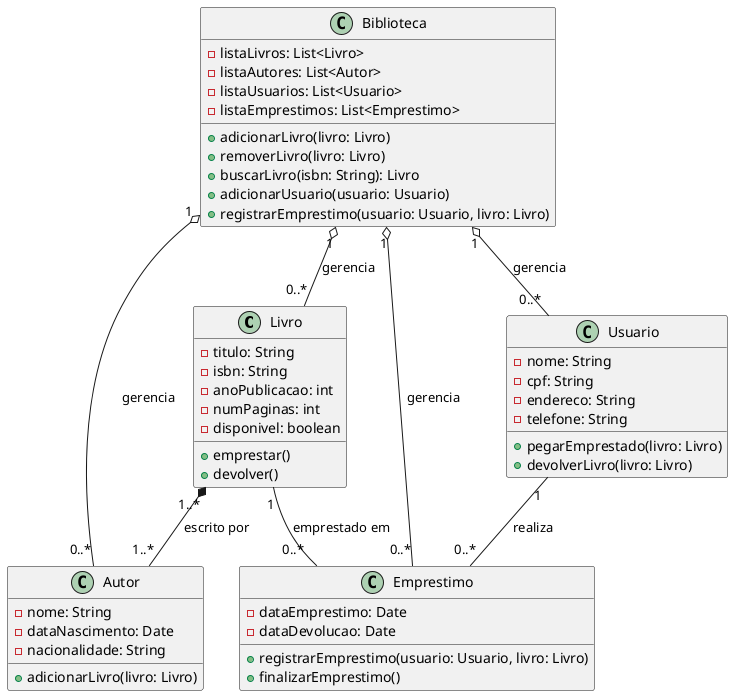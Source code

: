 @startuml Sistema de Biblioteca
' Definindo as classes
class Livro {
  - titulo: String
  - isbn: String
  - anoPublicacao: int
  - numPaginas: int
  - disponivel: boolean
  + emprestar()
  + devolver()
}

class Autor {
  - nome: String
  - dataNascimento: Date
  - nacionalidade: String
  + adicionarLivro(livro: Livro)
}

class Usuario {
  - nome: String
  - cpf: String
  - endereco: String
  - telefone: String
  + pegarEmprestado(livro: Livro)
  + devolverLivro(livro: Livro)
}

class Emprestimo {
  - dataEmprestimo: Date
  - dataDevolucao: Date
  + registrarEmprestimo(usuario: Usuario, livro: Livro)
  + finalizarEmprestimo()
}

class Biblioteca {
  - listaLivros: List<Livro>
  - listaAutores: List<Autor>
  - listaUsuarios: List<Usuario>
  - listaEmprestimos: List<Emprestimo>
  + adicionarLivro(livro: Livro)
  + removerLivro(livro: Livro)
  + buscarLivro(isbn: String): Livro
  + adicionarUsuario(usuario: Usuario)
  + registrarEmprestimo(usuario: Usuario, livro: Livro)
}

' Definindo os relacionamentos

' Composição:   *--
' Agregação:    o--
' Associação:   --
' Generalização <|--
' Dependência   ..>

Livro "1..*" *-- "1..*" Autor : escrito por
Livro "1" -- "0..*" Emprestimo : emprestado em
Usuario "1" -- "0..*" Emprestimo : realiza
Biblioteca "1" o-- "0..*" Livro : gerencia
Biblioteca "1" o-- "0..*" Autor : gerencia
Biblioteca "1" o-- "0..*" Usuario : gerencia
Biblioteca "1" o-- "0..*" Emprestimo : gerencia

@enduml